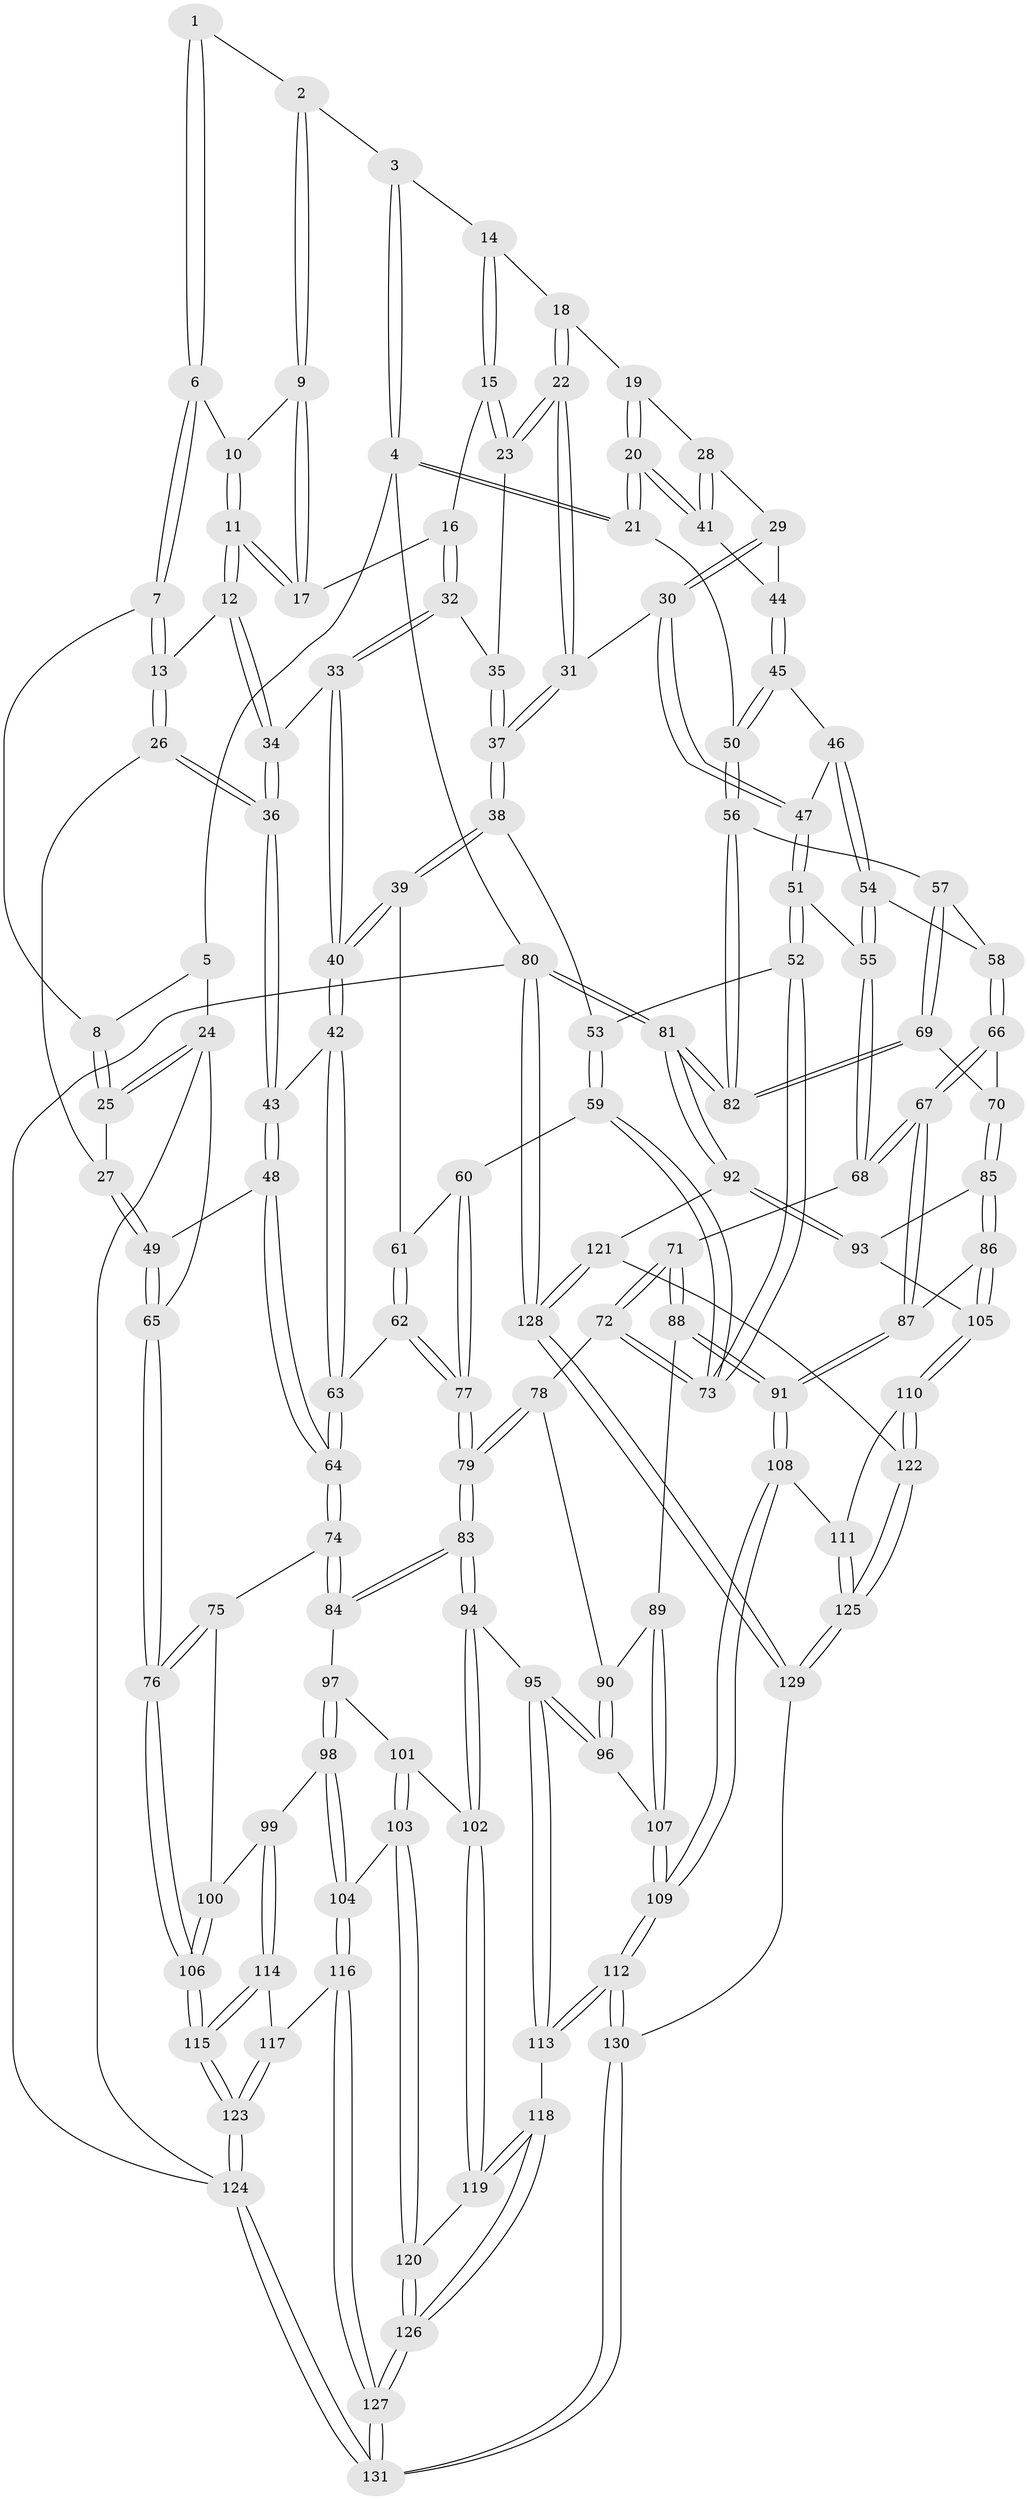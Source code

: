 // coarse degree distribution, {2: 0.13636363636363635, 3: 0.5303030303030303, 4: 0.24242424242424243, 5: 0.07575757575757576, 6: 0.015151515151515152}
// Generated by graph-tools (version 1.1) at 2025/54/03/04/25 22:54:10]
// undirected, 131 vertices, 324 edges
graph export_dot {
  node [color=gray90,style=filled];
  1 [pos="+0.21952941125388398+0"];
  2 [pos="+0.5580478848982727+0"];
  3 [pos="+0.6082951422698487+0"];
  4 [pos="+1+0"];
  5 [pos="+0.15404832620108463+0"];
  6 [pos="+0.2408088137650392+0"];
  7 [pos="+0.11504748147488851+0.1098318272418587"];
  8 [pos="+0.05832948018738246+0.0989957525479078"];
  9 [pos="+0.3683563183546883+0.0481711172221782"];
  10 [pos="+0.24255365794056774+0"];
  11 [pos="+0.2416926647562171+0.13317375808878137"];
  12 [pos="+0.23061443319943406+0.16529977513181232"];
  13 [pos="+0.211345153275871+0.16814222015744615"];
  14 [pos="+0.6095987840440995+0"];
  15 [pos="+0.46037390600023437+0.10112494345059411"];
  16 [pos="+0.4441746545601898+0.10394330792945145"];
  17 [pos="+0.38494534178152756+0.07324936713992768"];
  18 [pos="+0.6321268608932049+0"];
  19 [pos="+0.7295809358597696+0.07913317776730051"];
  20 [pos="+1+0.07320572210980388"];
  21 [pos="+1+0.04465837277090079"];
  22 [pos="+0.5881524714075236+0.2462437115694019"];
  23 [pos="+0.500591391644852+0.17955355265914194"];
  24 [pos="+0+0.2446085090520956"];
  25 [pos="+0+0.24199306837801687"];
  26 [pos="+0.10177060637752695+0.27181408140143093"];
  27 [pos="+0.07001365172312382+0.27780067682196785"];
  28 [pos="+0.7357576465474097+0.22109453759086592"];
  29 [pos="+0.7267900796877511+0.24299495533071833"];
  30 [pos="+0.6579828257212638+0.29780722166412305"];
  31 [pos="+0.612502250914451+0.29308442549790253"];
  32 [pos="+0.35349929254182894+0.21106385953216014"];
  33 [pos="+0.3022937231860412+0.2256129458154985"];
  34 [pos="+0.28930103826592646+0.22095630678011519"];
  35 [pos="+0.43285390646937205+0.25930072300365803"];
  36 [pos="+0.20373585714058853+0.35009431613438674"];
  37 [pos="+0.4900367002817811+0.38269136982640956"];
  38 [pos="+0.4854489042554223+0.3901083415627293"];
  39 [pos="+0.45763084523289205+0.4050387887466505"];
  40 [pos="+0.3680861395109994+0.42173375918839545"];
  41 [pos="+1+0.11961836401352942"];
  42 [pos="+0.357529499139943+0.43003234892555603"];
  43 [pos="+0.22737394825675258+0.4449243053121847"];
  44 [pos="+0.8415260277552313+0.3023899448186257"];
  45 [pos="+0.8545630687005531+0.41361338481893106"];
  46 [pos="+0.8505297551757931+0.4184569848020451"];
  47 [pos="+0.6623104511496075+0.3058717346972533"];
  48 [pos="+0.17858501749950845+0.487278190562603"];
  49 [pos="+0.14554880347413993+0.4872446058786533"];
  50 [pos="+1+0.305169325110974"];
  51 [pos="+0.701872214118432+0.4942132043843981"];
  52 [pos="+0.6557349585475528+0.5168852938917354"];
  53 [pos="+0.5285185462601418+0.4362015475443371"];
  54 [pos="+0.847605886009217+0.4275175561722481"];
  55 [pos="+0.7486679408573652+0.5062744722028685"];
  56 [pos="+1+0.4217736722913235"];
  57 [pos="+0.9425693118641809+0.5317763405749666"];
  58 [pos="+0.9194027794077567+0.5297147074369831"];
  59 [pos="+0.5463519165083248+0.5764984519674893"];
  60 [pos="+0.4853844032348549+0.5763673737340286"];
  61 [pos="+0.4726441195210868+0.5067278640690209"];
  62 [pos="+0.3899748009656373+0.5828447177733574"];
  63 [pos="+0.36682508803369923+0.5550197852939891"];
  64 [pos="+0.2353017337840581+0.6322036619037128"];
  65 [pos="+0+0.5675309368680221"];
  66 [pos="+0.8364133754225779+0.6184869846813226"];
  67 [pos="+0.8120965626632352+0.626167914424863"];
  68 [pos="+0.802532175524067+0.617130326207125"];
  69 [pos="+0.9738919899701824+0.653678309144194"];
  70 [pos="+0.953473379797666+0.6544000475951022"];
  71 [pos="+0.6411293999106165+0.6461583623679286"];
  72 [pos="+0.6099298774145449+0.6174603702603361"];
  73 [pos="+0.60770901744907+0.602865662676568"];
  74 [pos="+0.2348363517283763+0.6443852793361586"];
  75 [pos="+0.18369825494854491+0.6709047734654691"];
  76 [pos="+0+0.6310927035545911"];
  77 [pos="+0.4270327566864455+0.6298210478248565"];
  78 [pos="+0.5727856003945503+0.6537091025586483"];
  79 [pos="+0.42516968966375107+0.680026925360726"];
  80 [pos="+1+1"];
  81 [pos="+1+0.7914270975172326"];
  82 [pos="+1+0.7752653122313372"];
  83 [pos="+0.4205536494900223+0.6912765830995103"];
  84 [pos="+0.2612859502821604+0.6727743099254758"];
  85 [pos="+0.902348843431767+0.7154910507389054"];
  86 [pos="+0.8146198304598149+0.7304171502378074"];
  87 [pos="+0.8039614705961716+0.7193320110939099"];
  88 [pos="+0.6706728934849383+0.730562431839362"];
  89 [pos="+0.6253732877511406+0.7560950480872762"];
  90 [pos="+0.5649103686781995+0.6996545102407027"];
  91 [pos="+0.7146568520019676+0.7517124791832712"];
  92 [pos="+1+0.8010859312938103"];
  93 [pos="+0.9505182841406534+0.7473772893952597"];
  94 [pos="+0.42601870840474+0.7173199708620831"];
  95 [pos="+0.5002227940228424+0.7723240968782543"];
  96 [pos="+0.5166102770321931+0.7685156299020806"];
  97 [pos="+0.26228727290018+0.7063596698706388"];
  98 [pos="+0.20387966359307613+0.796911770171156"];
  99 [pos="+0.16394061434404864+0.7909505192249917"];
  100 [pos="+0.15483106542483005+0.7538391908230081"];
  101 [pos="+0.27765594873226623+0.7386206954886804"];
  102 [pos="+0.37877833319498627+0.7849012108990986"];
  103 [pos="+0.2853293174323378+0.829599715910636"];
  104 [pos="+0.22844262156373576+0.8191387572151104"];
  105 [pos="+0.8378304439659425+0.7773951398162665"];
  106 [pos="+0+0.6618664225622894"];
  107 [pos="+0.5975320712937767+0.7849176188652409"];
  108 [pos="+0.7007084475815037+0.8868815949932787"];
  109 [pos="+0.6463071536982862+0.9798449735382575"];
  110 [pos="+0.8455426446211488+0.8036393074514476"];
  111 [pos="+0.7901848048840693+0.8488791853259665"];
  112 [pos="+0.6086649132097254+1"];
  113 [pos="+0.49447114852047214+0.9596713663722898"];
  114 [pos="+0.14175934103128054+0.8139208466330029"];
  115 [pos="+0+0.7724936395025673"];
  116 [pos="+0.17892701294706537+0.9271306719430253"];
  117 [pos="+0.1434100582927878+0.8462602753519797"];
  118 [pos="+0.4035169010034543+0.9054826274694769"];
  119 [pos="+0.356947252079786+0.8402814269456979"];
  120 [pos="+0.3004065241426968+0.8415091039726955"];
  121 [pos="+0.9354919673173407+0.8580740466352808"];
  122 [pos="+0.9009880061526346+0.8542086754400862"];
  123 [pos="+0+1"];
  124 [pos="+0+1"];
  125 [pos="+0.837282715971489+0.9370910362756588"];
  126 [pos="+0.20858200081153486+1"];
  127 [pos="+0.18857867968009606+1"];
  128 [pos="+0.8956431869827961+1"];
  129 [pos="+0.6961073021658312+1"];
  130 [pos="+0.6202041629595856+1"];
  131 [pos="+0.05381137860742935+1"];
  1 -- 2;
  1 -- 6;
  1 -- 6;
  2 -- 3;
  2 -- 9;
  2 -- 9;
  3 -- 4;
  3 -- 4;
  3 -- 14;
  4 -- 5;
  4 -- 21;
  4 -- 21;
  4 -- 80;
  5 -- 8;
  5 -- 24;
  6 -- 7;
  6 -- 7;
  6 -- 10;
  7 -- 8;
  7 -- 13;
  7 -- 13;
  8 -- 25;
  8 -- 25;
  9 -- 10;
  9 -- 17;
  9 -- 17;
  10 -- 11;
  10 -- 11;
  11 -- 12;
  11 -- 12;
  11 -- 17;
  11 -- 17;
  12 -- 13;
  12 -- 34;
  12 -- 34;
  13 -- 26;
  13 -- 26;
  14 -- 15;
  14 -- 15;
  14 -- 18;
  15 -- 16;
  15 -- 23;
  15 -- 23;
  16 -- 17;
  16 -- 32;
  16 -- 32;
  18 -- 19;
  18 -- 22;
  18 -- 22;
  19 -- 20;
  19 -- 20;
  19 -- 28;
  20 -- 21;
  20 -- 21;
  20 -- 41;
  20 -- 41;
  21 -- 50;
  22 -- 23;
  22 -- 23;
  22 -- 31;
  22 -- 31;
  23 -- 35;
  24 -- 25;
  24 -- 25;
  24 -- 65;
  24 -- 124;
  25 -- 27;
  26 -- 27;
  26 -- 36;
  26 -- 36;
  27 -- 49;
  27 -- 49;
  28 -- 29;
  28 -- 41;
  28 -- 41;
  29 -- 30;
  29 -- 30;
  29 -- 44;
  30 -- 31;
  30 -- 47;
  30 -- 47;
  31 -- 37;
  31 -- 37;
  32 -- 33;
  32 -- 33;
  32 -- 35;
  33 -- 34;
  33 -- 40;
  33 -- 40;
  34 -- 36;
  34 -- 36;
  35 -- 37;
  35 -- 37;
  36 -- 43;
  36 -- 43;
  37 -- 38;
  37 -- 38;
  38 -- 39;
  38 -- 39;
  38 -- 53;
  39 -- 40;
  39 -- 40;
  39 -- 61;
  40 -- 42;
  40 -- 42;
  41 -- 44;
  42 -- 43;
  42 -- 63;
  42 -- 63;
  43 -- 48;
  43 -- 48;
  44 -- 45;
  44 -- 45;
  45 -- 46;
  45 -- 50;
  45 -- 50;
  46 -- 47;
  46 -- 54;
  46 -- 54;
  47 -- 51;
  47 -- 51;
  48 -- 49;
  48 -- 64;
  48 -- 64;
  49 -- 65;
  49 -- 65;
  50 -- 56;
  50 -- 56;
  51 -- 52;
  51 -- 52;
  51 -- 55;
  52 -- 53;
  52 -- 73;
  52 -- 73;
  53 -- 59;
  53 -- 59;
  54 -- 55;
  54 -- 55;
  54 -- 58;
  55 -- 68;
  55 -- 68;
  56 -- 57;
  56 -- 82;
  56 -- 82;
  57 -- 58;
  57 -- 69;
  57 -- 69;
  58 -- 66;
  58 -- 66;
  59 -- 60;
  59 -- 73;
  59 -- 73;
  60 -- 61;
  60 -- 77;
  60 -- 77;
  61 -- 62;
  61 -- 62;
  62 -- 63;
  62 -- 77;
  62 -- 77;
  63 -- 64;
  63 -- 64;
  64 -- 74;
  64 -- 74;
  65 -- 76;
  65 -- 76;
  66 -- 67;
  66 -- 67;
  66 -- 70;
  67 -- 68;
  67 -- 68;
  67 -- 87;
  67 -- 87;
  68 -- 71;
  69 -- 70;
  69 -- 82;
  69 -- 82;
  70 -- 85;
  70 -- 85;
  71 -- 72;
  71 -- 72;
  71 -- 88;
  71 -- 88;
  72 -- 73;
  72 -- 73;
  72 -- 78;
  74 -- 75;
  74 -- 84;
  74 -- 84;
  75 -- 76;
  75 -- 76;
  75 -- 100;
  76 -- 106;
  76 -- 106;
  77 -- 79;
  77 -- 79;
  78 -- 79;
  78 -- 79;
  78 -- 90;
  79 -- 83;
  79 -- 83;
  80 -- 81;
  80 -- 81;
  80 -- 128;
  80 -- 128;
  80 -- 124;
  81 -- 82;
  81 -- 82;
  81 -- 92;
  81 -- 92;
  83 -- 84;
  83 -- 84;
  83 -- 94;
  83 -- 94;
  84 -- 97;
  85 -- 86;
  85 -- 86;
  85 -- 93;
  86 -- 87;
  86 -- 105;
  86 -- 105;
  87 -- 91;
  87 -- 91;
  88 -- 89;
  88 -- 91;
  88 -- 91;
  89 -- 90;
  89 -- 107;
  89 -- 107;
  90 -- 96;
  90 -- 96;
  91 -- 108;
  91 -- 108;
  92 -- 93;
  92 -- 93;
  92 -- 121;
  93 -- 105;
  94 -- 95;
  94 -- 102;
  94 -- 102;
  95 -- 96;
  95 -- 96;
  95 -- 113;
  95 -- 113;
  96 -- 107;
  97 -- 98;
  97 -- 98;
  97 -- 101;
  98 -- 99;
  98 -- 104;
  98 -- 104;
  99 -- 100;
  99 -- 114;
  99 -- 114;
  100 -- 106;
  100 -- 106;
  101 -- 102;
  101 -- 103;
  101 -- 103;
  102 -- 119;
  102 -- 119;
  103 -- 104;
  103 -- 120;
  103 -- 120;
  104 -- 116;
  104 -- 116;
  105 -- 110;
  105 -- 110;
  106 -- 115;
  106 -- 115;
  107 -- 109;
  107 -- 109;
  108 -- 109;
  108 -- 109;
  108 -- 111;
  109 -- 112;
  109 -- 112;
  110 -- 111;
  110 -- 122;
  110 -- 122;
  111 -- 125;
  111 -- 125;
  112 -- 113;
  112 -- 113;
  112 -- 130;
  112 -- 130;
  113 -- 118;
  114 -- 115;
  114 -- 115;
  114 -- 117;
  115 -- 123;
  115 -- 123;
  116 -- 117;
  116 -- 127;
  116 -- 127;
  117 -- 123;
  117 -- 123;
  118 -- 119;
  118 -- 119;
  118 -- 126;
  118 -- 126;
  119 -- 120;
  120 -- 126;
  120 -- 126;
  121 -- 122;
  121 -- 128;
  121 -- 128;
  122 -- 125;
  122 -- 125;
  123 -- 124;
  123 -- 124;
  124 -- 131;
  124 -- 131;
  125 -- 129;
  125 -- 129;
  126 -- 127;
  126 -- 127;
  127 -- 131;
  127 -- 131;
  128 -- 129;
  128 -- 129;
  129 -- 130;
  130 -- 131;
  130 -- 131;
}
